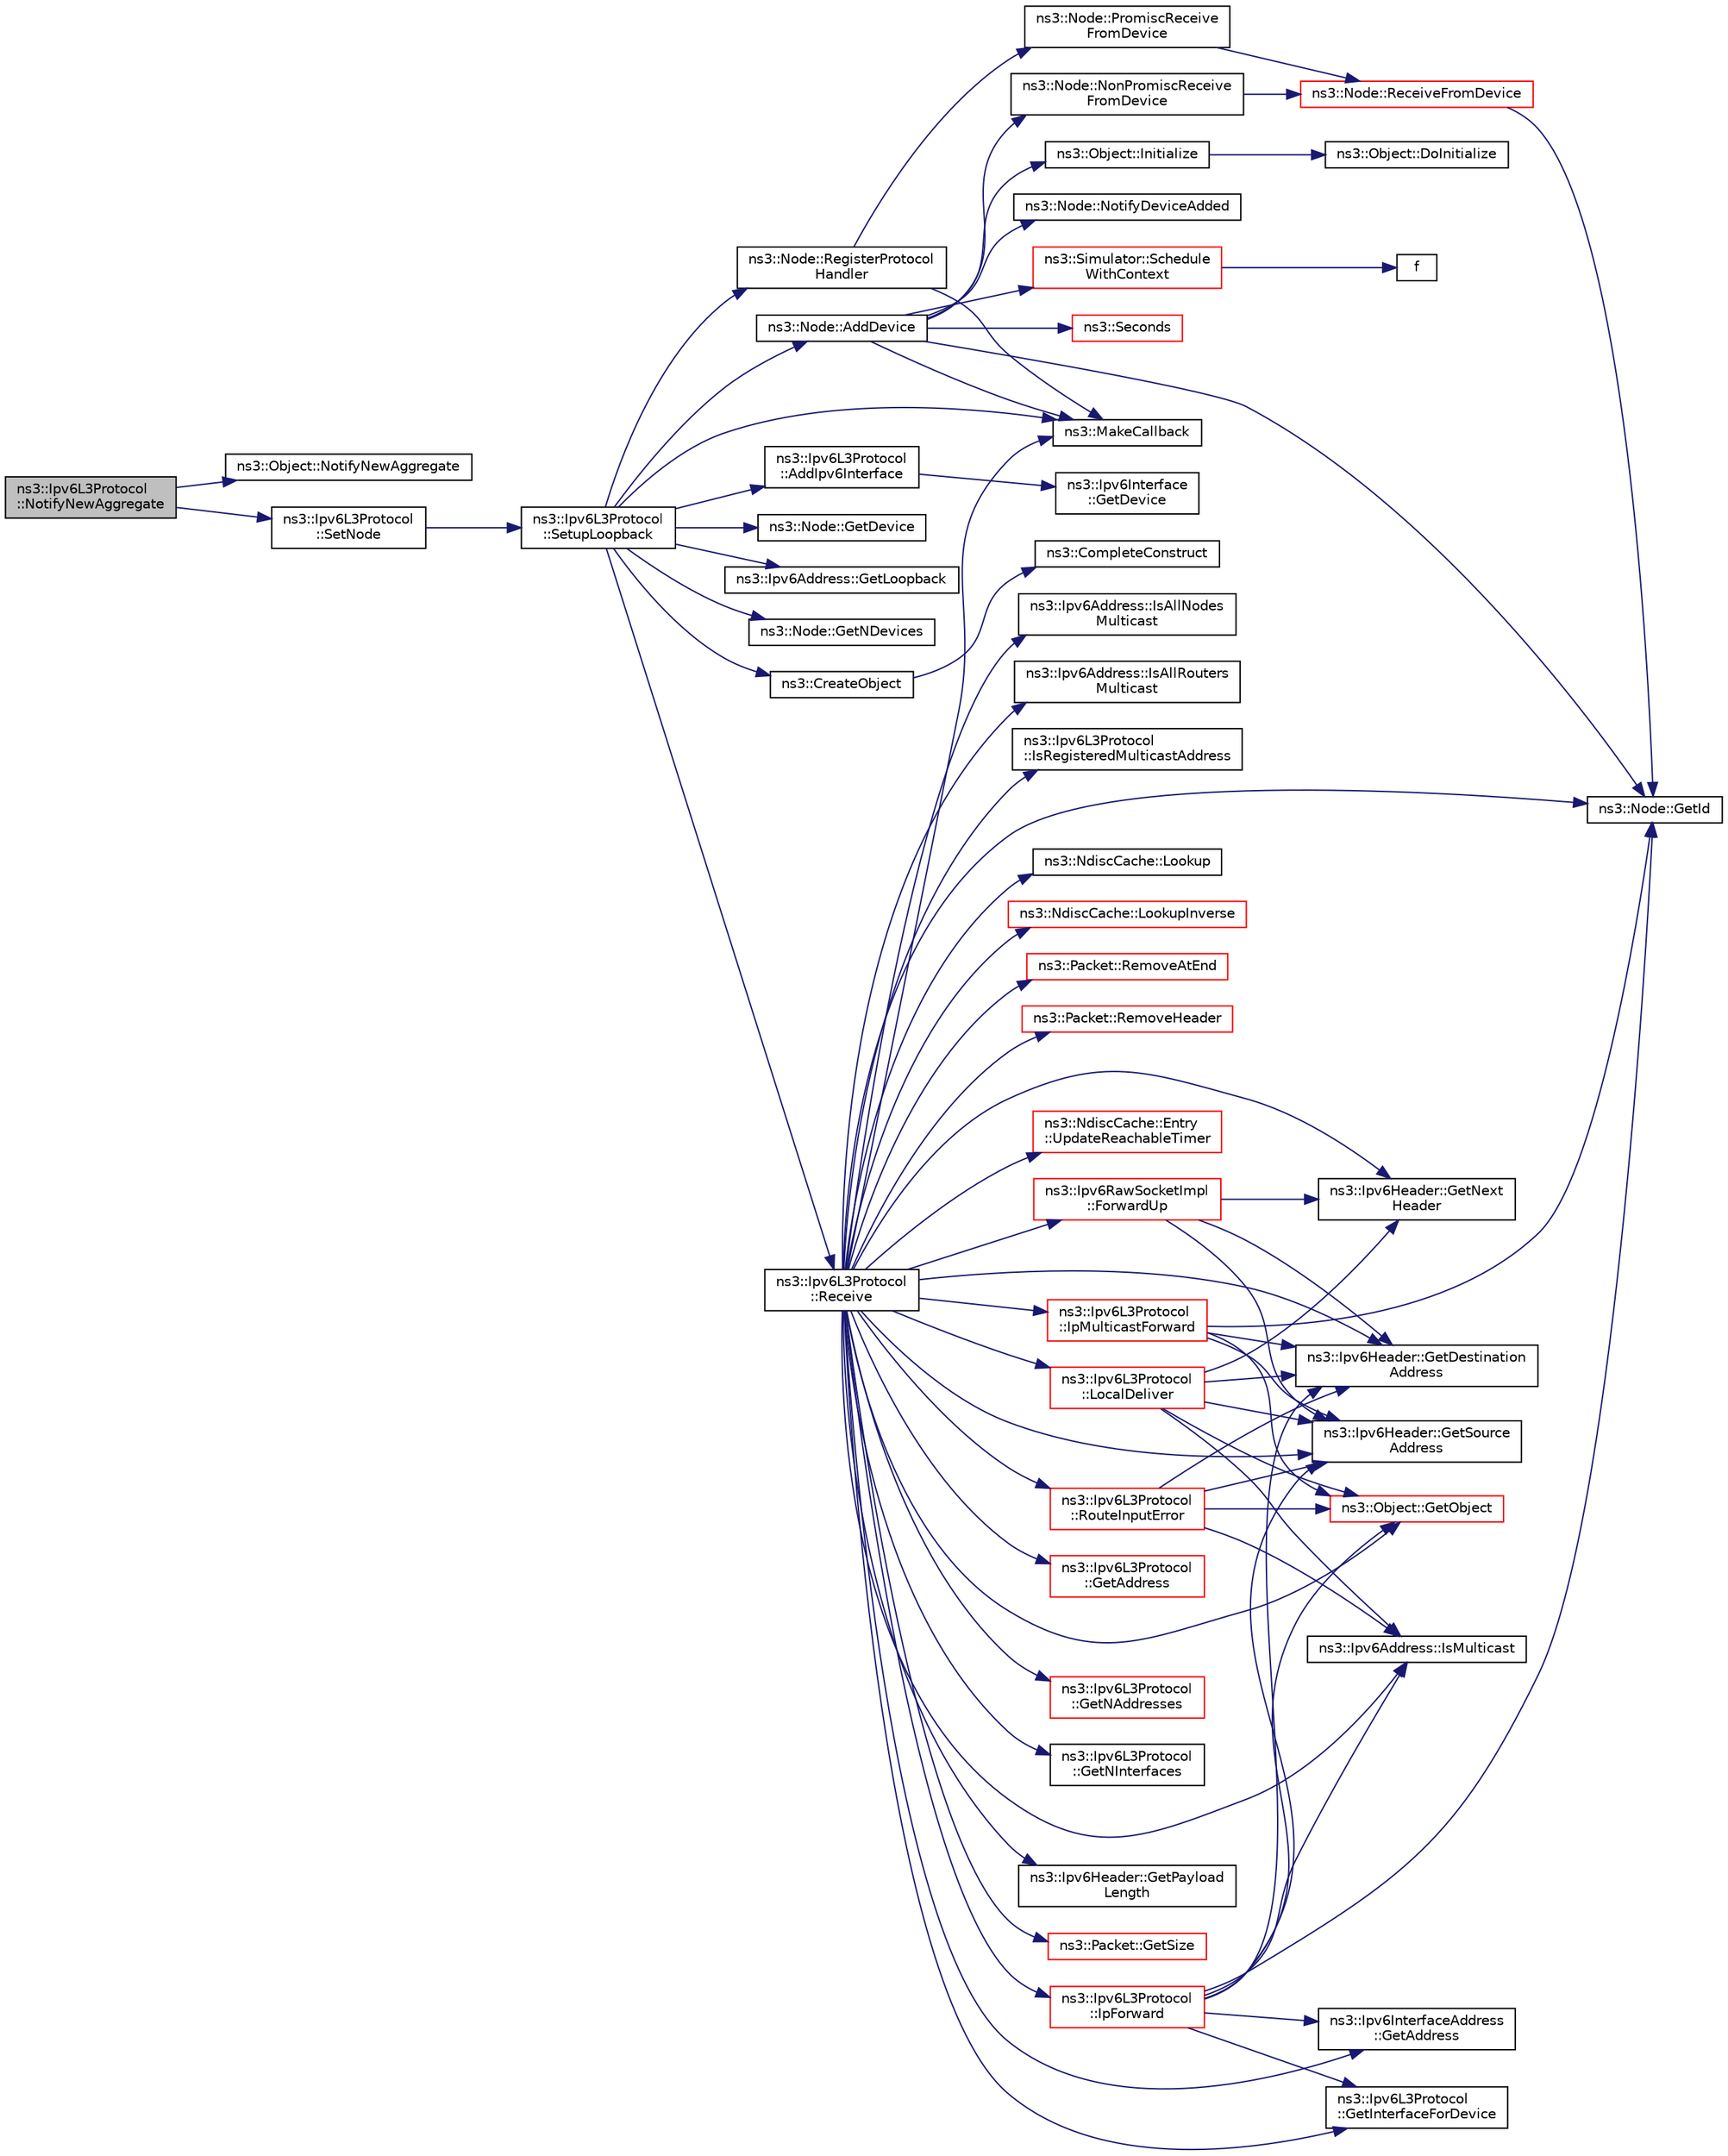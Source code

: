 digraph "ns3::Ipv6L3Protocol::NotifyNewAggregate"
{
 // LATEX_PDF_SIZE
  edge [fontname="Helvetica",fontsize="10",labelfontname="Helvetica",labelfontsize="10"];
  node [fontname="Helvetica",fontsize="10",shape=record];
  rankdir="LR";
  Node1 [label="ns3::Ipv6L3Protocol\l::NotifyNewAggregate",height=0.2,width=0.4,color="black", fillcolor="grey75", style="filled", fontcolor="black",tooltip="Notify other components connected to the node that a new stack member is now connected."];
  Node1 -> Node2 [color="midnightblue",fontsize="10",style="solid",fontname="Helvetica"];
  Node2 [label="ns3::Object::NotifyNewAggregate",height=0.2,width=0.4,color="black", fillcolor="white", style="filled",URL="$classns3_1_1_object.html#a1bd7211125185a6cd511c35fea4e500f",tooltip="Notify all Objects aggregated to this one of a new Object being aggregated."];
  Node1 -> Node3 [color="midnightblue",fontsize="10",style="solid",fontname="Helvetica"];
  Node3 [label="ns3::Ipv6L3Protocol\l::SetNode",height=0.2,width=0.4,color="black", fillcolor="white", style="filled",URL="$classns3_1_1_ipv6_l3_protocol.html#a53796a2747cb5edcd1c762f44043b061",tooltip="Set node associated with this stack."];
  Node3 -> Node4 [color="midnightblue",fontsize="10",style="solid",fontname="Helvetica"];
  Node4 [label="ns3::Ipv6L3Protocol\l::SetupLoopback",height=0.2,width=0.4,color="black", fillcolor="white", style="filled",URL="$classns3_1_1_ipv6_l3_protocol.html#a69a1ef7b49dd3aa80c6807f467720005",tooltip="Setup loopback interface."];
  Node4 -> Node5 [color="midnightblue",fontsize="10",style="solid",fontname="Helvetica"];
  Node5 [label="ns3::Node::AddDevice",height=0.2,width=0.4,color="black", fillcolor="white", style="filled",URL="$classns3_1_1_node.html#a42ff83ee1d5d1649c770d3f5b62375de",tooltip="Associate a NetDevice to this node."];
  Node5 -> Node6 [color="midnightblue",fontsize="10",style="solid",fontname="Helvetica"];
  Node6 [label="ns3::Node::GetId",height=0.2,width=0.4,color="black", fillcolor="white", style="filled",URL="$classns3_1_1_node.html#a2ed8663077afcb8db519296b0ada6355",tooltip=" "];
  Node5 -> Node7 [color="midnightblue",fontsize="10",style="solid",fontname="Helvetica"];
  Node7 [label="ns3::Object::Initialize",height=0.2,width=0.4,color="black", fillcolor="white", style="filled",URL="$classns3_1_1_object.html#af4411cb29971772fcd09203474a95078",tooltip="Invoke DoInitialize on all Objects aggregated to this one."];
  Node7 -> Node8 [color="midnightblue",fontsize="10",style="solid",fontname="Helvetica"];
  Node8 [label="ns3::Object::DoInitialize",height=0.2,width=0.4,color="black", fillcolor="white", style="filled",URL="$classns3_1_1_object.html#af8482a521433409fb5c7f749398c9dbe",tooltip="Initialize() implementation."];
  Node5 -> Node9 [color="midnightblue",fontsize="10",style="solid",fontname="Helvetica"];
  Node9 [label="ns3::MakeCallback",height=0.2,width=0.4,color="black", fillcolor="white", style="filled",URL="$namespacens3.html#af1dde3c04374147fca0cfe3b0766d664",tooltip="Build Callbacks for class method members which take varying numbers of arguments and potentially retu..."];
  Node5 -> Node10 [color="midnightblue",fontsize="10",style="solid",fontname="Helvetica"];
  Node10 [label="ns3::Node::NonPromiscReceive\lFromDevice",height=0.2,width=0.4,color="black", fillcolor="white", style="filled",URL="$classns3_1_1_node.html#a72ebf5bdc911879511f1e249d471f7e5",tooltip="Receive a packet from a device in non-promiscuous mode."];
  Node10 -> Node11 [color="midnightblue",fontsize="10",style="solid",fontname="Helvetica"];
  Node11 [label="ns3::Node::ReceiveFromDevice",height=0.2,width=0.4,color="red", fillcolor="white", style="filled",URL="$classns3_1_1_node.html#a6cbe61c071c85bb3ba5d4843132cd119",tooltip="Receive a packet from a device."];
  Node11 -> Node6 [color="midnightblue",fontsize="10",style="solid",fontname="Helvetica"];
  Node5 -> Node63 [color="midnightblue",fontsize="10",style="solid",fontname="Helvetica"];
  Node63 [label="ns3::Node::NotifyDeviceAdded",height=0.2,width=0.4,color="black", fillcolor="white", style="filled",URL="$classns3_1_1_node.html#ae85e535c650941f4f8ca6845a9f61e42",tooltip="Notifies all the DeviceAdditionListener about the new device added."];
  Node5 -> Node64 [color="midnightblue",fontsize="10",style="solid",fontname="Helvetica"];
  Node64 [label="ns3::Simulator::Schedule\lWithContext",height=0.2,width=0.4,color="red", fillcolor="white", style="filled",URL="$classns3_1_1_simulator.html#a6801feda0ccf0595cb48d1e962cd40a1",tooltip="Schedule an event with the given context."];
  Node64 -> Node65 [color="midnightblue",fontsize="10",style="solid",fontname="Helvetica"];
  Node65 [label="f",height=0.2,width=0.4,color="black", fillcolor="white", style="filled",URL="$80211b_8c.html#ae7ffc1a8f84fa47a0812b2f2b9627132",tooltip=" "];
  Node5 -> Node67 [color="midnightblue",fontsize="10",style="solid",fontname="Helvetica"];
  Node67 [label="ns3::Seconds",height=0.2,width=0.4,color="red", fillcolor="white", style="filled",URL="$group__timecivil.html#ga33c34b816f8ff6628e33d5c8e9713b9e",tooltip="Construct a Time in the indicated unit."];
  Node4 -> Node73 [color="midnightblue",fontsize="10",style="solid",fontname="Helvetica"];
  Node73 [label="ns3::Ipv6L3Protocol\l::AddIpv6Interface",height=0.2,width=0.4,color="black", fillcolor="white", style="filled",URL="$classns3_1_1_ipv6_l3_protocol.html#aa0c786fd0209504c82b7278297a62f99",tooltip="Add an IPv6 interface to the stack."];
  Node73 -> Node74 [color="midnightblue",fontsize="10",style="solid",fontname="Helvetica"];
  Node74 [label="ns3::Ipv6Interface\l::GetDevice",height=0.2,width=0.4,color="black", fillcolor="white", style="filled",URL="$classns3_1_1_ipv6_interface.html#ae48d61d8e995e585a74050d78455bac7",tooltip="Get the NetDevice."];
  Node4 -> Node75 [color="midnightblue",fontsize="10",style="solid",fontname="Helvetica"];
  Node75 [label="ns3::CreateObject",height=0.2,width=0.4,color="black", fillcolor="white", style="filled",URL="$group__object.html#ga4f58688dc118e0e279e2fb539f3248cc",tooltip="Create an object by type, with varying number of constructor parameters."];
  Node75 -> Node76 [color="midnightblue",fontsize="10",style="solid",fontname="Helvetica"];
  Node76 [label="ns3::CompleteConstruct",height=0.2,width=0.4,color="black", fillcolor="white", style="filled",URL="$namespacens3.html#ac691eac01671bfb90912a3ad38964197",tooltip=" "];
  Node4 -> Node77 [color="midnightblue",fontsize="10",style="solid",fontname="Helvetica"];
  Node77 [label="ns3::Node::GetDevice",height=0.2,width=0.4,color="black", fillcolor="white", style="filled",URL="$classns3_1_1_node.html#ad5e10d46d12a255573c53d5db0fc043b",tooltip="Retrieve the index-th NetDevice associated to this node."];
  Node4 -> Node78 [color="midnightblue",fontsize="10",style="solid",fontname="Helvetica"];
  Node78 [label="ns3::Ipv6Address::GetLoopback",height=0.2,width=0.4,color="black", fillcolor="white", style="filled",URL="$classns3_1_1_ipv6_address.html#af62754355f28fadc671584dd02cd79b7",tooltip="Get the loopback address."];
  Node4 -> Node79 [color="midnightblue",fontsize="10",style="solid",fontname="Helvetica"];
  Node79 [label="ns3::Node::GetNDevices",height=0.2,width=0.4,color="black", fillcolor="white", style="filled",URL="$classns3_1_1_node.html#ab160c405a94d258f6fc5e4e3fd33cecd",tooltip=" "];
  Node4 -> Node9 [color="midnightblue",fontsize="10",style="solid",fontname="Helvetica"];
  Node4 -> Node80 [color="midnightblue",fontsize="10",style="solid",fontname="Helvetica"];
  Node80 [label="ns3::Ipv6L3Protocol\l::Receive",height=0.2,width=0.4,color="black", fillcolor="white", style="filled",URL="$classns3_1_1_ipv6_l3_protocol.html#a8a95d576e8aee9a571db93bf686d850a",tooltip="Receive method when a packet arrive in the stack."];
  Node80 -> Node81 [color="midnightblue",fontsize="10",style="solid",fontname="Helvetica"];
  Node81 [label="ns3::Ipv6RawSocketImpl\l::ForwardUp",height=0.2,width=0.4,color="red", fillcolor="white", style="filled",URL="$classns3_1_1_ipv6_raw_socket_impl.html#a9b9d0def6375d0a3fbcaa552ebc3e03d",tooltip="Forward up to receive method."];
  Node81 -> Node129 [color="midnightblue",fontsize="10",style="solid",fontname="Helvetica"];
  Node129 [label="ns3::Ipv6Header::GetDestination\lAddress",height=0.2,width=0.4,color="black", fillcolor="white", style="filled",URL="$classns3_1_1_ipv6_header.html#a6f1681b5e31c57029b95255dc7553cb5",tooltip="Get the \"Destination address\" field."];
  Node81 -> Node131 [color="midnightblue",fontsize="10",style="solid",fontname="Helvetica"];
  Node131 [label="ns3::Ipv6Header::GetNext\lHeader",height=0.2,width=0.4,color="black", fillcolor="white", style="filled",URL="$classns3_1_1_ipv6_header.html#a4924d98260c4764a53024deef2c143a6",tooltip="Get the next header."];
  Node81 -> Node132 [color="midnightblue",fontsize="10",style="solid",fontname="Helvetica"];
  Node132 [label="ns3::Ipv6Header::GetSource\lAddress",height=0.2,width=0.4,color="black", fillcolor="white", style="filled",URL="$classns3_1_1_ipv6_header.html#a07d13db76e48e50eb613d69ae46c2ab0",tooltip="Get the \"Source address\" field."];
  Node80 -> Node154 [color="midnightblue",fontsize="10",style="solid",fontname="Helvetica"];
  Node154 [label="ns3::Ipv6InterfaceAddress\l::GetAddress",height=0.2,width=0.4,color="black", fillcolor="white", style="filled",URL="$classns3_1_1_ipv6_interface_address.html#a2cefaa3c66694e103da53cc784ba46bf",tooltip="Get the IPv6 address."];
  Node80 -> Node155 [color="midnightblue",fontsize="10",style="solid",fontname="Helvetica"];
  Node155 [label="ns3::Ipv6L3Protocol\l::GetAddress",height=0.2,width=0.4,color="red", fillcolor="white", style="filled",URL="$classns3_1_1_ipv6_l3_protocol.html#a1ade883db6dab1ef837fae131013ad1a",tooltip="Get an address."];
  Node80 -> Node129 [color="midnightblue",fontsize="10",style="solid",fontname="Helvetica"];
  Node80 -> Node6 [color="midnightblue",fontsize="10",style="solid",fontname="Helvetica"];
  Node80 -> Node157 [color="midnightblue",fontsize="10",style="solid",fontname="Helvetica"];
  Node157 [label="ns3::Ipv6L3Protocol\l::GetInterfaceForDevice",height=0.2,width=0.4,color="black", fillcolor="white", style="filled",URL="$classns3_1_1_ipv6_l3_protocol.html#aac2b99029e2a3b966cc6aab2c805621b",tooltip="Get interface index which is on a specified net device."];
  Node80 -> Node158 [color="midnightblue",fontsize="10",style="solid",fontname="Helvetica"];
  Node158 [label="ns3::Ipv6L3Protocol\l::GetNAddresses",height=0.2,width=0.4,color="red", fillcolor="white", style="filled",URL="$classns3_1_1_ipv6_l3_protocol.html#aae1889c3e2c66c285160a16f245997ef",tooltip="Get number of address for an interface."];
  Node80 -> Node131 [color="midnightblue",fontsize="10",style="solid",fontname="Helvetica"];
  Node80 -> Node160 [color="midnightblue",fontsize="10",style="solid",fontname="Helvetica"];
  Node160 [label="ns3::Ipv6L3Protocol\l::GetNInterfaces",height=0.2,width=0.4,color="black", fillcolor="white", style="filled",URL="$classns3_1_1_ipv6_l3_protocol.html#af6d6a9a4e8cb59242a35b81e78b34a1b",tooltip="Get current number of interface on this stack."];
  Node80 -> Node161 [color="midnightblue",fontsize="10",style="solid",fontname="Helvetica"];
  Node161 [label="ns3::Object::GetObject",height=0.2,width=0.4,color="red", fillcolor="white", style="filled",URL="$classns3_1_1_object.html#ad21f5401ff705cd29c37f931ea3afc18",tooltip="Get a pointer to the requested aggregated Object."];
  Node80 -> Node168 [color="midnightblue",fontsize="10",style="solid",fontname="Helvetica"];
  Node168 [label="ns3::Ipv6Header::GetPayload\lLength",height=0.2,width=0.4,color="black", fillcolor="white", style="filled",URL="$classns3_1_1_ipv6_header.html#a7a0368628f1d57d4b878064744b55b8f",tooltip="Get the \"Payload length\" field."];
  Node80 -> Node169 [color="midnightblue",fontsize="10",style="solid",fontname="Helvetica"];
  Node169 [label="ns3::Packet::GetSize",height=0.2,width=0.4,color="red", fillcolor="white", style="filled",URL="$classns3_1_1_packet.html#afff7cb1ff518ee6dc0d424e10a5ad6ec",tooltip="Returns the the size in bytes of the packet (including the zero-filled initial payload)."];
  Node80 -> Node132 [color="midnightblue",fontsize="10",style="solid",fontname="Helvetica"];
  Node80 -> Node171 [color="midnightblue",fontsize="10",style="solid",fontname="Helvetica"];
  Node171 [label="ns3::Ipv6L3Protocol\l::IpForward",height=0.2,width=0.4,color="red", fillcolor="white", style="filled",URL="$classns3_1_1_ipv6_l3_protocol.html#ac956e0aaed5e961b6c25210c2b696da6",tooltip="Forward a packet."];
  Node171 -> Node154 [color="midnightblue",fontsize="10",style="solid",fontname="Helvetica"];
  Node171 -> Node129 [color="midnightblue",fontsize="10",style="solid",fontname="Helvetica"];
  Node171 -> Node6 [color="midnightblue",fontsize="10",style="solid",fontname="Helvetica"];
  Node171 -> Node157 [color="midnightblue",fontsize="10",style="solid",fontname="Helvetica"];
  Node171 -> Node161 [color="midnightblue",fontsize="10",style="solid",fontname="Helvetica"];
  Node171 -> Node132 [color="midnightblue",fontsize="10",style="solid",fontname="Helvetica"];
  Node171 -> Node182 [color="midnightblue",fontsize="10",style="solid",fontname="Helvetica"];
  Node182 [label="ns3::Ipv6Address::IsMulticast",height=0.2,width=0.4,color="black", fillcolor="white", style="filled",URL="$classns3_1_1_ipv6_address.html#a68f522d40b6db6d383848ea90bc47dd0",tooltip="If the IPv6 address is multicast (ff00::/8)."];
  Node80 -> Node190 [color="midnightblue",fontsize="10",style="solid",fontname="Helvetica"];
  Node190 [label="ns3::Ipv6L3Protocol\l::IpMulticastForward",height=0.2,width=0.4,color="red", fillcolor="white", style="filled",URL="$classns3_1_1_ipv6_l3_protocol.html#aa65d2e4894ea499415227e232e854824",tooltip="Forward a multicast packet."];
  Node190 -> Node129 [color="midnightblue",fontsize="10",style="solid",fontname="Helvetica"];
  Node190 -> Node6 [color="midnightblue",fontsize="10",style="solid",fontname="Helvetica"];
  Node190 -> Node161 [color="midnightblue",fontsize="10",style="solid",fontname="Helvetica"];
  Node190 -> Node132 [color="midnightblue",fontsize="10",style="solid",fontname="Helvetica"];
  Node80 -> Node192 [color="midnightblue",fontsize="10",style="solid",fontname="Helvetica"];
  Node192 [label="ns3::Ipv6Address::IsAllNodes\lMulticast",height=0.2,width=0.4,color="black", fillcolor="white", style="filled",URL="$classns3_1_1_ipv6_address.html#a49db61dee44f127555eb03a6d100e44d",tooltip="If the IPv6 address is \"all nodes multicast\" (ff02::1/8)."];
  Node80 -> Node193 [color="midnightblue",fontsize="10",style="solid",fontname="Helvetica"];
  Node193 [label="ns3::Ipv6Address::IsAllRouters\lMulticast",height=0.2,width=0.4,color="black", fillcolor="white", style="filled",URL="$classns3_1_1_ipv6_address.html#af8e9ad649438e01895b247cc96315350",tooltip="If the IPv6 address is \"all routers multicast\" (ff02::2/8)."];
  Node80 -> Node182 [color="midnightblue",fontsize="10",style="solid",fontname="Helvetica"];
  Node80 -> Node194 [color="midnightblue",fontsize="10",style="solid",fontname="Helvetica"];
  Node194 [label="ns3::Ipv6L3Protocol\l::IsRegisteredMulticastAddress",height=0.2,width=0.4,color="black", fillcolor="white", style="filled",URL="$classns3_1_1_ipv6_l3_protocol.html#a0f4b8856923e5c3064cffe446d318389",tooltip="Checks if the address has been registered."];
  Node80 -> Node195 [color="midnightblue",fontsize="10",style="solid",fontname="Helvetica"];
  Node195 [label="ns3::Ipv6L3Protocol\l::LocalDeliver",height=0.2,width=0.4,color="red", fillcolor="white", style="filled",URL="$classns3_1_1_ipv6_l3_protocol.html#a8e2c7a80851d870812295c19dc908a38",tooltip="Deliver a packet."];
  Node195 -> Node129 [color="midnightblue",fontsize="10",style="solid",fontname="Helvetica"];
  Node195 -> Node131 [color="midnightblue",fontsize="10",style="solid",fontname="Helvetica"];
  Node195 -> Node161 [color="midnightblue",fontsize="10",style="solid",fontname="Helvetica"];
  Node195 -> Node132 [color="midnightblue",fontsize="10",style="solid",fontname="Helvetica"];
  Node195 -> Node182 [color="midnightblue",fontsize="10",style="solid",fontname="Helvetica"];
  Node80 -> Node206 [color="midnightblue",fontsize="10",style="solid",fontname="Helvetica"];
  Node206 [label="ns3::NdiscCache::Lookup",height=0.2,width=0.4,color="black", fillcolor="white", style="filled",URL="$classns3_1_1_ndisc_cache.html#a8a5fa7656fcbc9058fb8e1405a2728db",tooltip="Lookup in the cache."];
  Node80 -> Node207 [color="midnightblue",fontsize="10",style="solid",fontname="Helvetica"];
  Node207 [label="ns3::NdiscCache::LookupInverse",height=0.2,width=0.4,color="red", fillcolor="white", style="filled",URL="$classns3_1_1_ndisc_cache.html#aced04fde90c4b2acbaf163099eecaccc",tooltip="Lookup in the cache for a MAC address."];
  Node80 -> Node9 [color="midnightblue",fontsize="10",style="solid",fontname="Helvetica"];
  Node80 -> Node209 [color="midnightblue",fontsize="10",style="solid",fontname="Helvetica"];
  Node209 [label="ns3::Packet::RemoveAtEnd",height=0.2,width=0.4,color="red", fillcolor="white", style="filled",URL="$classns3_1_1_packet.html#a607de6c1abda2a960e99a3b59fd35d14",tooltip="Remove size bytes from the end of the current packet."];
  Node80 -> Node212 [color="midnightblue",fontsize="10",style="solid",fontname="Helvetica"];
  Node212 [label="ns3::Packet::RemoveHeader",height=0.2,width=0.4,color="red", fillcolor="white", style="filled",URL="$classns3_1_1_packet.html#a0961eccf975d75f902d40956c93ba63e",tooltip="Deserialize and remove the header from the internal buffer."];
  Node80 -> Node214 [color="midnightblue",fontsize="10",style="solid",fontname="Helvetica"];
  Node214 [label="ns3::Ipv6L3Protocol\l::RouteInputError",height=0.2,width=0.4,color="red", fillcolor="white", style="filled",URL="$classns3_1_1_ipv6_l3_protocol.html#a0cdd2195de560337df8dbe1a412cbaf6",tooltip="Fallback when no route is found."];
  Node214 -> Node129 [color="midnightblue",fontsize="10",style="solid",fontname="Helvetica"];
  Node214 -> Node161 [color="midnightblue",fontsize="10",style="solid",fontname="Helvetica"];
  Node214 -> Node132 [color="midnightblue",fontsize="10",style="solid",fontname="Helvetica"];
  Node214 -> Node182 [color="midnightblue",fontsize="10",style="solid",fontname="Helvetica"];
  Node80 -> Node215 [color="midnightblue",fontsize="10",style="solid",fontname="Helvetica"];
  Node215 [label="ns3::NdiscCache::Entry\l::UpdateReachableTimer",height=0.2,width=0.4,color="red", fillcolor="white", style="filled",URL="$classns3_1_1_ndisc_cache_1_1_entry.html#a505d6cca16dc15d1c80e714c10da522f",tooltip="Update the reachable timer."];
  Node4 -> Node216 [color="midnightblue",fontsize="10",style="solid",fontname="Helvetica"];
  Node216 [label="ns3::Node::RegisterProtocol\lHandler",height=0.2,width=0.4,color="black", fillcolor="white", style="filled",URL="$classns3_1_1_node.html#af713f0e7ea5c49b4fa0b3613405c45fa",tooltip=" "];
  Node216 -> Node9 [color="midnightblue",fontsize="10",style="solid",fontname="Helvetica"];
  Node216 -> Node217 [color="midnightblue",fontsize="10",style="solid",fontname="Helvetica"];
  Node217 [label="ns3::Node::PromiscReceive\lFromDevice",height=0.2,width=0.4,color="black", fillcolor="white", style="filled",URL="$classns3_1_1_node.html#a16cf271eeeab87dc7133ffb3f8b24dc4",tooltip="Receive a packet from a device in promiscuous mode."];
  Node217 -> Node11 [color="midnightblue",fontsize="10",style="solid",fontname="Helvetica"];
}
